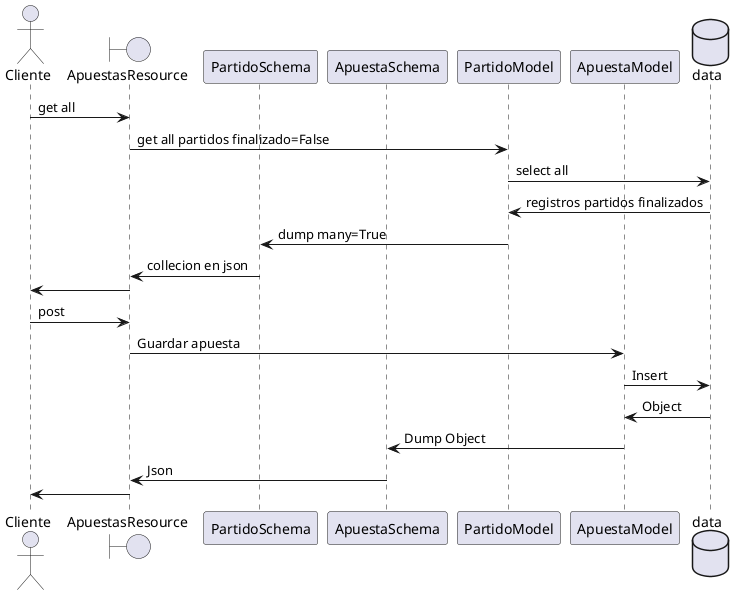 @startuml
actor Cliente
boundary ApuestasResource
participant PartidoSchema
participant ApuestaSchema
participant PartidoModel
participant ApuestaModel
database data
Cliente -> ApuestasResource: get all 
ApuestasResource -> PartidoModel: get all partidos finalizado=False
PartidoModel -> data: select all
PartidoModel <- data: registros partidos finalizados
PartidoModel -> PartidoSchema: dump many=True
PartidoSchema -> ApuestasResource: collecion en json
ApuestasResource -> Cliente

Cliente -> ApuestasResource: post 
ApuestasResource -> ApuestaModel: Guardar apuesta
ApuestaModel -> data: Insert
data -> ApuestaModel: Object
ApuestaModel -> ApuestaSchema: Dump Object
ApuestaSchema -> ApuestasResource: Json
ApuestasResource -> Cliente





@enduml